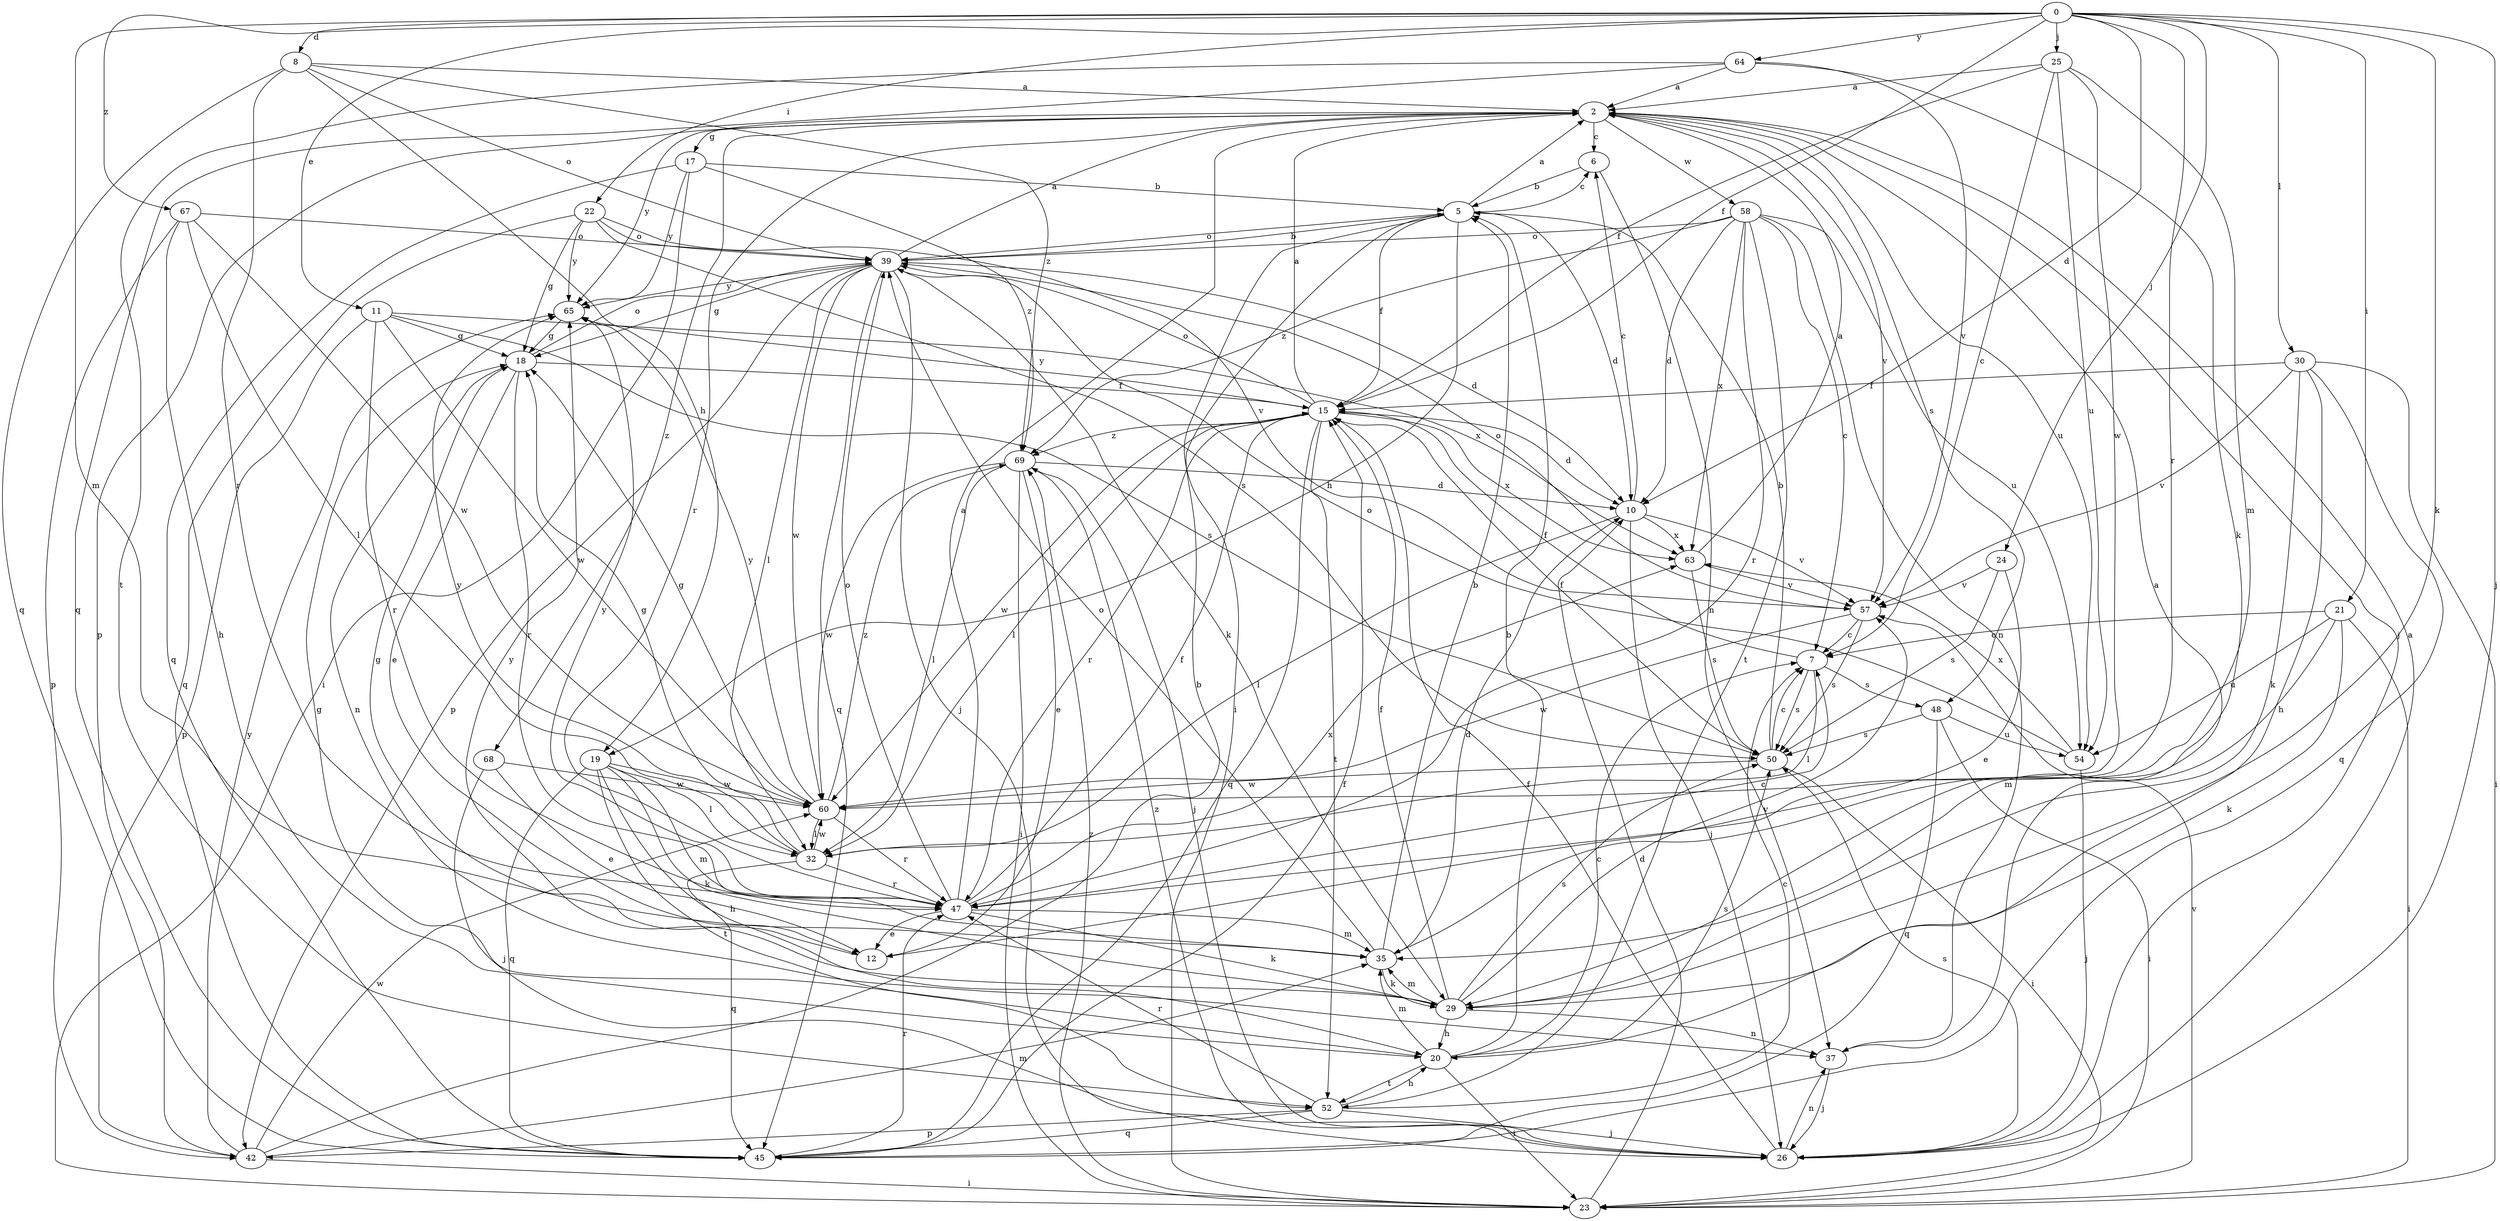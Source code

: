 strict digraph  {
0;
2;
5;
6;
7;
8;
10;
11;
12;
15;
17;
18;
19;
20;
21;
22;
23;
24;
25;
26;
29;
30;
32;
35;
37;
39;
42;
45;
47;
48;
50;
52;
54;
57;
58;
60;
63;
64;
65;
67;
68;
69;
0 -> 8  [label=d];
0 -> 10  [label=d];
0 -> 11  [label=e];
0 -> 15  [label=f];
0 -> 21  [label=i];
0 -> 22  [label=i];
0 -> 24  [label=j];
0 -> 25  [label=j];
0 -> 26  [label=j];
0 -> 29  [label=k];
0 -> 30  [label=l];
0 -> 35  [label=m];
0 -> 47  [label=r];
0 -> 64  [label=y];
0 -> 67  [label=z];
2 -> 6  [label=c];
2 -> 17  [label=g];
2 -> 26  [label=j];
2 -> 42  [label=p];
2 -> 47  [label=r];
2 -> 48  [label=s];
2 -> 54  [label=u];
2 -> 57  [label=v];
2 -> 58  [label=w];
2 -> 65  [label=y];
2 -> 68  [label=z];
5 -> 2  [label=a];
5 -> 6  [label=c];
5 -> 10  [label=d];
5 -> 15  [label=f];
5 -> 19  [label=h];
5 -> 23  [label=i];
5 -> 39  [label=o];
6 -> 5  [label=b];
6 -> 37  [label=n];
7 -> 15  [label=f];
7 -> 32  [label=l];
7 -> 48  [label=s];
7 -> 50  [label=s];
8 -> 2  [label=a];
8 -> 19  [label=h];
8 -> 39  [label=o];
8 -> 45  [label=q];
8 -> 47  [label=r];
8 -> 69  [label=z];
10 -> 6  [label=c];
10 -> 26  [label=j];
10 -> 32  [label=l];
10 -> 57  [label=v];
10 -> 63  [label=x];
11 -> 18  [label=g];
11 -> 42  [label=p];
11 -> 47  [label=r];
11 -> 50  [label=s];
11 -> 60  [label=w];
11 -> 63  [label=x];
12 -> 18  [label=g];
15 -> 2  [label=a];
15 -> 10  [label=d];
15 -> 32  [label=l];
15 -> 39  [label=o];
15 -> 45  [label=q];
15 -> 47  [label=r];
15 -> 52  [label=t];
15 -> 60  [label=w];
15 -> 63  [label=x];
15 -> 65  [label=y];
15 -> 69  [label=z];
17 -> 5  [label=b];
17 -> 23  [label=i];
17 -> 45  [label=q];
17 -> 65  [label=y];
17 -> 69  [label=z];
18 -> 12  [label=e];
18 -> 15  [label=f];
18 -> 37  [label=n];
18 -> 39  [label=o];
18 -> 47  [label=r];
19 -> 20  [label=h];
19 -> 29  [label=k];
19 -> 32  [label=l];
19 -> 35  [label=m];
19 -> 45  [label=q];
19 -> 52  [label=t];
19 -> 60  [label=w];
20 -> 5  [label=b];
20 -> 7  [label=c];
20 -> 18  [label=g];
20 -> 23  [label=i];
20 -> 35  [label=m];
20 -> 50  [label=s];
20 -> 52  [label=t];
21 -> 7  [label=c];
21 -> 23  [label=i];
21 -> 29  [label=k];
21 -> 35  [label=m];
21 -> 54  [label=u];
22 -> 18  [label=g];
22 -> 39  [label=o];
22 -> 45  [label=q];
22 -> 50  [label=s];
22 -> 57  [label=v];
22 -> 65  [label=y];
23 -> 10  [label=d];
23 -> 57  [label=v];
23 -> 69  [label=z];
24 -> 12  [label=e];
24 -> 50  [label=s];
24 -> 57  [label=v];
25 -> 2  [label=a];
25 -> 7  [label=c];
25 -> 15  [label=f];
25 -> 35  [label=m];
25 -> 54  [label=u];
25 -> 60  [label=w];
26 -> 2  [label=a];
26 -> 15  [label=f];
26 -> 37  [label=n];
26 -> 50  [label=s];
26 -> 69  [label=z];
29 -> 15  [label=f];
29 -> 20  [label=h];
29 -> 35  [label=m];
29 -> 37  [label=n];
29 -> 50  [label=s];
29 -> 57  [label=v];
29 -> 65  [label=y];
30 -> 15  [label=f];
30 -> 20  [label=h];
30 -> 23  [label=i];
30 -> 29  [label=k];
30 -> 45  [label=q];
30 -> 57  [label=v];
32 -> 18  [label=g];
32 -> 45  [label=q];
32 -> 47  [label=r];
32 -> 60  [label=w];
32 -> 65  [label=y];
35 -> 5  [label=b];
35 -> 10  [label=d];
35 -> 29  [label=k];
35 -> 39  [label=o];
37 -> 2  [label=a];
37 -> 26  [label=j];
39 -> 2  [label=a];
39 -> 5  [label=b];
39 -> 10  [label=d];
39 -> 18  [label=g];
39 -> 26  [label=j];
39 -> 29  [label=k];
39 -> 32  [label=l];
39 -> 42  [label=p];
39 -> 45  [label=q];
39 -> 60  [label=w];
39 -> 65  [label=y];
42 -> 5  [label=b];
42 -> 23  [label=i];
42 -> 35  [label=m];
42 -> 60  [label=w];
42 -> 65  [label=y];
45 -> 15  [label=f];
45 -> 47  [label=r];
47 -> 2  [label=a];
47 -> 7  [label=c];
47 -> 12  [label=e];
47 -> 15  [label=f];
47 -> 29  [label=k];
47 -> 35  [label=m];
47 -> 39  [label=o];
47 -> 63  [label=x];
47 -> 65  [label=y];
48 -> 23  [label=i];
48 -> 45  [label=q];
48 -> 50  [label=s];
48 -> 54  [label=u];
50 -> 5  [label=b];
50 -> 7  [label=c];
50 -> 15  [label=f];
50 -> 23  [label=i];
50 -> 60  [label=w];
52 -> 7  [label=c];
52 -> 20  [label=h];
52 -> 26  [label=j];
52 -> 42  [label=p];
52 -> 45  [label=q];
52 -> 47  [label=r];
54 -> 26  [label=j];
54 -> 39  [label=o];
54 -> 63  [label=x];
57 -> 7  [label=c];
57 -> 39  [label=o];
57 -> 50  [label=s];
57 -> 60  [label=w];
58 -> 7  [label=c];
58 -> 10  [label=d];
58 -> 37  [label=n];
58 -> 39  [label=o];
58 -> 47  [label=r];
58 -> 52  [label=t];
58 -> 54  [label=u];
58 -> 63  [label=x];
58 -> 69  [label=z];
60 -> 18  [label=g];
60 -> 32  [label=l];
60 -> 47  [label=r];
60 -> 65  [label=y];
60 -> 69  [label=z];
63 -> 2  [label=a];
63 -> 50  [label=s];
63 -> 57  [label=v];
64 -> 2  [label=a];
64 -> 29  [label=k];
64 -> 45  [label=q];
64 -> 52  [label=t];
64 -> 57  [label=v];
65 -> 18  [label=g];
67 -> 20  [label=h];
67 -> 32  [label=l];
67 -> 39  [label=o];
67 -> 42  [label=p];
67 -> 60  [label=w];
68 -> 12  [label=e];
68 -> 26  [label=j];
68 -> 60  [label=w];
69 -> 10  [label=d];
69 -> 12  [label=e];
69 -> 23  [label=i];
69 -> 26  [label=j];
69 -> 32  [label=l];
69 -> 60  [label=w];
}
